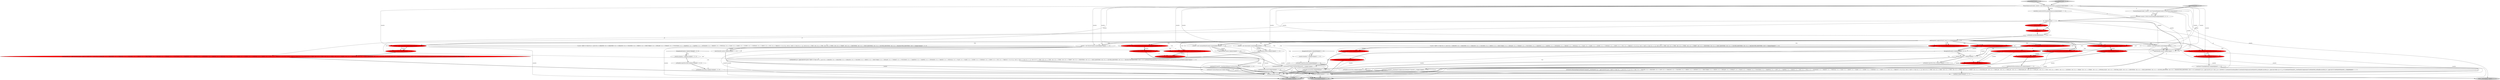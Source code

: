 digraph {
2 [style = filled, label = "setState(577)@@@7@@@['1', '0', '0']", fillcolor = red, shape = ellipse image = "AAA1AAABBB1BBB"];
45 [style = filled, label = "(((_la) & ~0x3f) == 0 && ((1L << _la) & ((1L << ANALYZE) | (1L << ANALYZED) | (1L << CATALOGS) | (1L << COLUMNS) | (1L << DEBUG) | (1L << EXECUTABLE) | (1L << EXPLAIN) | (1L << FORMAT) | (1L << FUNCTIONS) | (1L << GRAPHVIZ) | (1L << MAPPED) | (1L << OPTIMIZED) | (1L << PARSED) | (1L << PHYSICAL) | (1L << PLAN) | (1L << RLIKE) | (1L << QUERY) | (1L << SCHEMAS) | (1L << SHOW) | (1L << SYS) | (1L << TABLES))) != 0) || ((((_la - 64)) & ~0x3f) == 0 && ((1L << (_la - 64)) & ((1L << (TEXT - 64)) | (1L << (TYPE - 64)) | (1L << (TYPES - 64)) | (1L << (VERIFY - 64)) | (1L << (IDENTIFIER - 64)) | (1L << (DIGIT_IDENTIFIER - 64)) | (1L << (QUOTED_IDENTIFIER - 64)) | (1L << (BACKQUOTED_IDENTIFIER - 64)))) != 0)@@@36@@@['0', '1', '0']", fillcolor = white, shape = diamond image = "AAA0AAABBB2BBB"];
48 [style = filled, label = "enterOuterAlt(_localctx,7)@@@67@@@['0', '1', '0']", fillcolor = red, shape = ellipse image = "AAA1AAABBB2BBB"];
60 [style = filled, label = "{setState(565)functionExpression()}@@@50@@@['0', '1', '0']", fillcolor = white, shape = ellipse image = "AAA0AAABBB2BBB"];
1 [style = filled, label = "enterOuterAlt(_localctx,7)@@@63@@@['1', '0', '0']", fillcolor = red, shape = ellipse image = "AAA1AAABBB1BBB"];
58 [style = filled, label = "{exitRule()}@@@91@@@['0', '1', '0']", fillcolor = white, shape = ellipse image = "AAA0AAABBB2BBB"];
5 [style = filled, label = "{setState(567)match(T__0)setState(568)query()setState(569)match(T__1)}@@@64@@@['1', '0', '0']", fillcolor = white, shape = ellipse image = "AAA0AAABBB1BBB"];
32 [style = filled, label = "_localctx = new CastContext(_localctx)@@@10@@@['1', '1', '0']", fillcolor = white, shape = ellipse image = "AAA0AAABBB1BBB"];
62 [style = filled, label = "_errHandler.reportError(this,re)@@@51@@@['0', '0', '1']", fillcolor = white, shape = ellipse image = "AAA0AAABBB3BBB"];
30 [style = filled, label = "{setState(566)match(T__0)setState(567)query()setState(568)match(T__1)}@@@57@@@['1', '1', '0']", fillcolor = white, shape = ellipse image = "AAA0AAABBB1BBB"];
19 [style = filled, label = "enterOuterAlt(_localctx,6)@@@56@@@['1', '0', '0']", fillcolor = red, shape = ellipse image = "AAA1AAABBB1BBB"];
13 [style = filled, label = "int _la@@@5@@@['1', '1', '1']", fillcolor = white, shape = ellipse image = "AAA0AAABBB1BBB"];
23 [style = filled, label = "getInterpreter().adaptivePredict(_input,76,_ctx)@@@9@@@['1', '1', '0']", fillcolor = white, shape = diamond image = "AAA0AAABBB1BBB"];
10 [style = filled, label = "enterRule(_localctx,60,RULE_primaryExpression)@@@4@@@['1', '1', '0']", fillcolor = white, shape = ellipse image = "AAA0AAABBB1BBB"];
17 [style = filled, label = "RecognitionException re@@@100@@@['1', '0', '0']", fillcolor = white, shape = diamond image = "AAA0AAABBB1BBB"];
6 [style = filled, label = "PrimaryExpressionContext _localctx = new PrimaryExpressionContext(_ctx,getState())@@@3@@@['1', '1', '0']", fillcolor = white, shape = ellipse image = "AAA0AAABBB1BBB"];
4 [style = filled, label = "_errHandler.recover(this,re)@@@89@@@['1', '1', '0']", fillcolor = white, shape = ellipse image = "AAA0AAABBB1BBB"];
31 [style = filled, label = "_localctx.exception = re@@@101@@@['1', '0', '0']", fillcolor = white, shape = ellipse image = "AAA0AAABBB1BBB"];
34 [style = filled, label = "return _localctx@@@108@@@['1', '0', '0']", fillcolor = lightgray, shape = ellipse image = "AAA0AAABBB1BBB"];
43 [style = filled, label = "_localctx = new StarContext(_localctx)@@@31@@@['1', '1', '0']", fillcolor = white, shape = ellipse image = "AAA0AAABBB1BBB"];
36 [style = filled, label = "_localctx = new DereferenceContext(_localctx)@@@80@@@['1', '0', '0']", fillcolor = red, shape = ellipse image = "AAA1AAABBB1BBB"];
57 [style = filled, label = "enterOuterAlt(_localctx,5)@@@49@@@['0', '1', '0']", fillcolor = red, shape = ellipse image = "AAA1AAABBB2BBB"];
68 [style = filled, label = "enterRule(_localctx,72,RULE_functionTemplate)@@@4@@@['0', '0', '1']", fillcolor = white, shape = ellipse image = "AAA0AAABBB3BBB"];
38 [style = filled, label = "_localctx = new ExtractContext(_localctx)@@@17@@@['1', '1', '0']", fillcolor = white, shape = ellipse image = "AAA0AAABBB1BBB"];
67 [style = filled, label = "{exitRule()}@@@54@@@['0', '0', '1']", fillcolor = white, shape = ellipse image = "AAA0AAABBB3BBB"];
3 [style = filled, label = "_localctx.exception = re@@@50@@@['1', '0', '1']", fillcolor = white, shape = ellipse image = "AAA0AAABBB1BBB"];
47 [style = filled, label = "enterOuterAlt(_localctx,6)@@@56@@@['0', '1', '0']", fillcolor = red, shape = ellipse image = "AAA1AAABBB2BBB"];
65 [style = filled, label = "return _localctx@@@57@@@['0', '0', '1']", fillcolor = lightgray, shape = ellipse image = "AAA0AAABBB3BBB"];
39 [style = filled, label = "enterOuterAlt(_localctx,5)@@@39@@@['1', '0', '0']", fillcolor = red, shape = ellipse image = "AAA1AAABBB1BBB"];
44 [style = filled, label = "_localctx = new FunctionContext(_localctx)@@@48@@@['0', '1', '0']", fillcolor = red, shape = ellipse image = "AAA1AAABBB2BBB"];
29 [style = filled, label = "enterOuterAlt(_localctx,2)@@@18@@@['1', '1', '0']", fillcolor = white, shape = ellipse image = "AAA0AAABBB1BBB"];
54 [style = filled, label = "enterOuterAlt(_localctx,8)@@@74@@@['0', '1', '0']", fillcolor = red, shape = ellipse image = "AAA1AAABBB2BBB"];
7 [style = filled, label = "_errHandler.sync(this)@@@8@@@['1', '1', '0']", fillcolor = white, shape = ellipse image = "AAA0AAABBB1BBB"];
15 [style = filled, label = "enterOuterAlt(_localctx,3)@@@25@@@['1', '1', '0']", fillcolor = white, shape = ellipse image = "AAA0AAABBB1BBB"];
46 [style = filled, label = "primaryExpression['0', '1', '0']", fillcolor = lightgray, shape = diamond image = "AAA0AAABBB2BBB"];
59 [style = filled, label = "return _localctx@@@94@@@['0', '1', '0']", fillcolor = lightgray, shape = ellipse image = "AAA0AAABBB2BBB"];
55 [style = filled, label = "_localctx = new DereferenceContext(_localctx)@@@66@@@['0', '1', '0']", fillcolor = red, shape = ellipse image = "AAA1AAABBB2BBB"];
61 [style = filled, label = "setState(575)@@@7@@@['0', '1', '0']", fillcolor = red, shape = ellipse image = "AAA1AAABBB2BBB"];
52 [style = filled, label = "RecognitionException re@@@86@@@['0', '1', '0']", fillcolor = white, shape = diamond image = "AAA0AAABBB2BBB"];
66 [style = filled, label = "FunctionTemplateContext _localctx = new FunctionTemplateContext(_ctx,getState())@@@3@@@['0', '0', '1']", fillcolor = white, shape = ellipse image = "AAA0AAABBB3BBB"];
21 [style = filled, label = "{setState(614)functionName()setState(615)match(T__0)setState(627)_la = _input.LA(1)if ((((_la) & ~0x3f) == 0 && ((1L << _la) & ((1L << T__0) | (1L << ALL) | (1L << ANALYZE) | (1L << ANALYZED) | (1L << CAST) | (1L << CATALOGS) | (1L << COLUMNS) | (1L << DEBUG) | (1L << DISTINCT) | (1L << EXECUTABLE) | (1L << EXISTS) | (1L << EXPLAIN) | (1L << EXTRACT) | (1L << FALSE) | (1L << FORMAT) | (1L << FUNCTIONS) | (1L << GRAPHVIZ) | (1L << LEFT) | (1L << MAPPED) | (1L << MATCH) | (1L << NOT) | (1L << NULL) | (1L << OPTIMIZED) | (1L << PARSED) | (1L << PHYSICAL) | (1L << PLAN) | (1L << RIGHT) | (1L << RLIKE) | (1L << QUERY) | (1L << SCHEMAS) | (1L << SHOW) | (1L << SYS) | (1L << TABLES))) != 0) || ((((_la - 64)) & ~0x3f) == 0 && ((1L << (_la - 64)) & ((1L << (TEXT - 64)) | (1L << (TRUE - 64)) | (1L << (TYPE - 64)) | (1L << (TYPES - 64)) | (1L << (VERIFY - 64)) | (1L << (FUNCTION_ESC - 64)) | (1L << (DATE_ESC - 64)) | (1L << (TIME_ESC - 64)) | (1L << (TIMESTAMP_ESC - 64)) | (1L << (GUID_ESC - 64)) | (1L << (PLUS - 64)) | (1L << (MINUS - 64)) | (1L << (ASTERISK - 64)) | (1L << (PARAM - 64)) | (1L << (STRING - 64)) | (1L << (INTEGER_VALUE - 64)) | (1L << (DECIMAL_VALUE - 64)) | (1L << (IDENTIFIER - 64)) | (1L << (DIGIT_IDENTIFIER - 64)) | (1L << (QUOTED_IDENTIFIER - 64)) | (1L << (BACKQUOTED_IDENTIFIER - 64)))) != 0)) {{setState(617)_la = _input.LA(1)if (_la == ALL || _la == DISTINCT) {{setState(616)setQuantifier()}}setState(619)expression()setState(624)_errHandler.sync(this)_la = _input.LA(1)while (_la == T__2) {{{setState(620)match(T__2)setState(621)expression()}}setState(626)_errHandler.sync(this)_la = _input.LA(1)}}}setState(629)match(T__1)}@@@8@@@['1', '1', '1']", fillcolor = white, shape = ellipse image = "AAA0AAABBB1BBB"];
12 [style = filled, label = "(((_la) & ~0x3f) == 0 && ((1L << _la) & ((1L << ANALYZE) | (1L << ANALYZED) | (1L << CATALOGS) | (1L << COLUMNS) | (1L << DEBUG) | (1L << EXECUTABLE) | (1L << EXPLAIN) | (1L << FORMAT) | (1L << FUNCTIONS) | (1L << GRAPHVIZ) | (1L << MAPPED) | (1L << OPTIMIZED) | (1L << PARSED) | (1L << PHYSICAL) | (1L << PLAN) | (1L << RLIKE) | (1L << QUERY) | (1L << SCHEMAS) | (1L << SHOW) | (1L << SYS) | (1L << TABLES))) != 0) || ((((_la - 64)) & ~0x3f) == 0 && ((1L << (_la - 64)) & ((1L << (TEXT - 64)) | (1L << (TYPE - 64)) | (1L << (TYPES - 64)) | (1L << (VERIFY - 64)) | (1L << (IDENTIFIER - 64)) | (1L << (DIGIT_IDENTIFIER - 64)) | (1L << (QUOTED_IDENTIFIER - 64)) | (1L << (BACKQUOTED_IDENTIFIER - 64)))) != 0)@@@43@@@['1', '0', '0']", fillcolor = white, shape = diamond image = "AAA0AAABBB1BBB"];
51 [style = filled, label = "_errHandler.reportError(this,re)@@@88@@@['0', '1', '0']", fillcolor = white, shape = ellipse image = "AAA0AAABBB2BBB"];
14 [style = filled, label = "enterOuterAlt(_localctx,1)@@@7@@@['1', '1', '1']", fillcolor = white, shape = ellipse image = "AAA0AAABBB1BBB"];
16 [style = filled, label = "_localctx = new ColumnReferenceContext(_localctx)@@@73@@@['1', '0', '0']", fillcolor = red, shape = ellipse image = "AAA1AAABBB1BBB"];
27 [style = filled, label = "{setState(562)_la = _input.LA(1)if ((((_la) & ~0x3f) == 0 && ((1L << _la) & ((1L << ANALYZE) | (1L << ANALYZED) | (1L << CATALOGS) | (1L << COLUMNS) | (1L << DEBUG) | (1L << EXECUTABLE) | (1L << EXPLAIN) | (1L << FORMAT) | (1L << FUNCTIONS) | (1L << GRAPHVIZ) | (1L << MAPPED) | (1L << OPTIMIZED) | (1L << PARSED) | (1L << PHYSICAL) | (1L << PLAN) | (1L << RLIKE) | (1L << QUERY) | (1L << SCHEMAS) | (1L << SHOW) | (1L << SYS) | (1L << TABLES))) != 0) || ((((_la - 64)) & ~0x3f) == 0 && ((1L << (_la - 64)) & ((1L << (TEXT - 64)) | (1L << (TYPE - 64)) | (1L << (TYPES - 64)) | (1L << (VERIFY - 64)) | (1L << (IDENTIFIER - 64)) | (1L << (DIGIT_IDENTIFIER - 64)) | (1L << (QUOTED_IDENTIFIER - 64)) | (1L << (BACKQUOTED_IDENTIFIER - 64)))) != 0)) {{setState(559)qualifiedName()setState(560)match(DOT)}}setState(564)match(ASTERISK)}@@@33@@@['1', '1', '0']", fillcolor = white, shape = ellipse image = "AAA0AAABBB1BBB"];
41 [style = filled, label = "_errHandler.reportError(this,re)@@@102@@@['1', '0', '0']", fillcolor = white, shape = ellipse image = "AAA0AAABBB1BBB"];
33 [style = filled, label = "_errHandler.recover(this,re)@@@103@@@['1', '0', '0']", fillcolor = white, shape = ellipse image = "AAA0AAABBB1BBB"];
56 [style = filled, label = "_localctx.exception = re@@@87@@@['0', '1', '0']", fillcolor = white, shape = ellipse image = "AAA0AAABBB2BBB"];
9 [style = filled, label = "_localctx = new StarContext(_localctx)@@@38@@@['1', '0', '0']", fillcolor = red, shape = ellipse image = "AAA1AAABBB1BBB"];
42 [style = filled, label = "primaryExpression['1', '0', '0']", fillcolor = lightgray, shape = diamond image = "AAA0AAABBB1BBB"];
49 [style = filled, label = "{setState(570)qualifiedName()}@@@68@@@['0', '1', '0']", fillcolor = white, shape = ellipse image = "AAA0AAABBB2BBB"];
28 [style = filled, label = "_localctx = new ConstantDefaultContext(_localctx)@@@24@@@['1', '1', '0']", fillcolor = white, shape = ellipse image = "AAA0AAABBB1BBB"];
22 [style = filled, label = "{setState(558)constant()}@@@26@@@['1', '1', '0']", fillcolor = white, shape = ellipse image = "AAA0AAABBB1BBB"];
40 [style = filled, label = "{setState(557)extractExpression()}@@@19@@@['1', '1', '0']", fillcolor = white, shape = ellipse image = "AAA0AAABBB1BBB"];
35 [style = filled, label = "_localctx = new SubqueryExpressionContext(_localctx)@@@62@@@['1', '0', '0']", fillcolor = red, shape = ellipse image = "AAA1AAABBB1BBB"];
50 [style = filled, label = "_localctx = new ParenthesizedExpressionContext(_localctx)@@@73@@@['0', '1', '0']", fillcolor = red, shape = ellipse image = "AAA1AAABBB2BBB"];
24 [style = filled, label = "enterOuterAlt(_localctx,8)@@@74@@@['1', '0', '0']", fillcolor = red, shape = ellipse image = "AAA1AAABBB1BBB"];
18 [style = filled, label = "{setState(572)qualifiedName()}@@@82@@@['1', '0', '0']", fillcolor = red, shape = ellipse image = "AAA1AAABBB1BBB"];
64 [style = filled, label = "_errHandler.recover(this,re)@@@52@@@['0', '0', '1']", fillcolor = white, shape = ellipse image = "AAA0AAABBB3BBB"];
25 [style = filled, label = "{setState(571)match(T__0)setState(572)expression()setState(573)match(T__1)}@@@75@@@['1', '1', '0']", fillcolor = white, shape = ellipse image = "AAA0AAABBB1BBB"];
11 [style = filled, label = "{setState(563)_la = _input.LA(1)if ((((_la) & ~0x3f) == 0 && ((1L << _la) & ((1L << ANALYZE) | (1L << ANALYZED) | (1L << CATALOGS) | (1L << COLUMNS) | (1L << DEBUG) | (1L << EXECUTABLE) | (1L << EXPLAIN) | (1L << FORMAT) | (1L << FUNCTIONS) | (1L << GRAPHVIZ) | (1L << MAPPED) | (1L << OPTIMIZED) | (1L << PARSED) | (1L << PHYSICAL) | (1L << PLAN) | (1L << RLIKE) | (1L << QUERY) | (1L << SCHEMAS) | (1L << SHOW) | (1L << SYS) | (1L << TABLES))) != 0) || ((((_la - 64)) & ~0x3f) == 0 && ((1L << (_la - 64)) & ((1L << (TEXT - 64)) | (1L << (TYPE - 64)) | (1L << (TYPES - 64)) | (1L << (VERIFY - 64)) | (1L << (IDENTIFIER - 64)) | (1L << (DIGIT_IDENTIFIER - 64)) | (1L << (QUOTED_IDENTIFIER - 64)) | (1L << (BACKQUOTED_IDENTIFIER - 64)))) != 0)) {{setState(560)qualifiedName()setState(561)match(DOT)}}setState(565)match(ASTERISK)}@@@40@@@['1', '0', '0']", fillcolor = red, shape = ellipse image = "AAA1AAABBB1BBB"];
20 [style = filled, label = "RecognitionException re@@@49@@@['1', '0', '1']", fillcolor = white, shape = diamond image = "AAA0AAABBB1BBB"];
53 [style = filled, label = "_localctx = new SubqueryExpressionContext(_localctx)@@@55@@@['0', '1', '0']", fillcolor = red, shape = ellipse image = "AAA1AAABBB2BBB"];
63 [style = filled, label = "functionTemplate['0', '0', '1']", fillcolor = lightgray, shape = diamond image = "AAA0AAABBB3BBB"];
26 [style = filled, label = "{exitRule()}@@@105@@@['1', '0', '0']", fillcolor = white, shape = ellipse image = "AAA0AAABBB1BBB"];
8 [style = filled, label = "_localctx = new FunctionContext(_localctx)@@@55@@@['1', '0', '0']", fillcolor = red, shape = ellipse image = "AAA1AAABBB1BBB"];
37 [style = filled, label = "enterOuterAlt(_localctx,4)@@@32@@@['1', '1', '0']", fillcolor = white, shape = ellipse image = "AAA0AAABBB1BBB"];
0 [style = filled, label = "_localctx = new ParenthesizedExpressionContext(_localctx)@@@87@@@['1', '0', '0']", fillcolor = red, shape = ellipse image = "AAA1AAABBB1BBB"];
1->5 [style = bold, label=""];
6->16 [style = solid, label="_localctx"];
37->27 [style = bold, label=""];
13->27 [style = solid, label="_la"];
26->34 [style = bold, label=""];
21->58 [style = bold, label=""];
6->0 [style = solid, label="_localctx"];
53->47 [style = bold, label=""];
27->58 [style = bold, label=""];
52->51 [style = dotted, label="true"];
3->4 [style = bold, label=""];
3->62 [style = bold, label=""];
36->20 [style = bold, label=""];
23->28 [style = bold, label=""];
28->59 [style = solid, label="_localctx"];
6->53 [style = solid, label="_localctx"];
55->48 [style = bold, label=""];
21->26 [style = bold, label=""];
63->66 [style = bold, label=""];
23->44 [style = dotted, label="true"];
38->59 [style = solid, label="_localctx"];
25->58 [style = bold, label=""];
40->26 [style = bold, label=""];
58->59 [style = bold, label=""];
23->36 [style = bold, label=""];
66->14 [style = solid, label="_localctx"];
40->58 [style = bold, label=""];
66->65 [style = solid, label="_localctx"];
23->15 [style = dotted, label="true"];
21->67 [style = bold, label=""];
10->68 [style = dashed, label="0"];
23->29 [style = dotted, label="true"];
35->34 [style = solid, label="_localctx"];
50->54 [style = bold, label=""];
35->1 [style = solid, label="_localctx"];
13->14 [style = bold, label=""];
6->8 [style = solid, label="_localctx"];
23->44 [style = bold, label=""];
0->3 [style = bold, label=""];
23->57 [style = dotted, label="true"];
3->54 [style = dashed, label="0"];
48->49 [style = bold, label=""];
9->39 [style = bold, label=""];
49->58 [style = bold, label=""];
28->34 [style = solid, label="_localctx"];
50->59 [style = solid, label="_localctx"];
23->55 [style = dotted, label="true"];
46->6 [style = bold, label=""];
36->20 [style = solid, label="_localctx"];
36->34 [style = solid, label="_localctx"];
30->26 [style = bold, label=""];
24->48 [style = dashed, label="0"];
6->38 [style = solid, label="_localctx"];
57->60 [style = bold, label=""];
23->43 [style = dotted, label="true"];
20->3 [style = bold, label=""];
30->58 [style = bold, label=""];
23->19 [style = dotted, label="true"];
23->8 [style = bold, label=""];
6->50 [style = solid, label="_localctx"];
23->9 [style = dotted, label="true"];
0->3 [style = solid, label="_localctx"];
50->54 [style = solid, label="_localctx"];
23->50 [style = dotted, label="true"];
56->51 [style = bold, label=""];
38->29 [style = solid, label="_localctx"];
23->35 [style = bold, label=""];
20->18 [style = bold, label=""];
2->61 [style = dashed, label="0"];
23->14 [style = dotted, label="true"];
28->15 [style = solid, label="_localctx"];
54->25 [style = bold, label=""];
23->1 [style = dotted, label="true"];
1->47 [style = dashed, label="0"];
61->7 [style = bold, label=""];
7->23 [style = bold, label=""];
25->26 [style = bold, label=""];
13->61 [style = bold, label=""];
31->41 [style = bold, label=""];
23->3 [style = dotted, label="true"];
20->3 [style = dotted, label="true"];
29->40 [style = bold, label=""];
23->53 [style = dotted, label="true"];
0->50 [style = dashed, label="0"];
17->33 [style = dotted, label="true"];
23->24 [style = dotted, label="true"];
14->21 [style = bold, label=""];
11->26 [style = bold, label=""];
44->57 [style = bold, label=""];
27->26 [style = bold, label=""];
44->57 [style = solid, label="_localctx"];
23->16 [style = dotted, label="true"];
22->26 [style = bold, label=""];
6->28 [style = solid, label="_localctx"];
51->4 [style = bold, label=""];
6->66 [style = dashed, label="0"];
20->62 [style = dotted, label="true"];
16->24 [style = bold, label=""];
23->28 [style = dotted, label="true"];
18->26 [style = bold, label=""];
23->43 [style = bold, label=""];
23->32 [style = bold, label=""];
5->26 [style = bold, label=""];
66->68 [style = solid, label="_localctx"];
32->14 [style = bold, label=""];
52->56 [style = dotted, label="true"];
32->34 [style = solid, label="_localctx"];
23->0 [style = bold, label=""];
15->22 [style = bold, label=""];
33->26 [style = bold, label=""];
23->32 [style = dotted, label="true"];
60->58 [style = bold, label=""];
23->39 [style = dotted, label="true"];
23->38 [style = dotted, label="true"];
23->20 [style = dotted, label="true"];
4->58 [style = bold, label=""];
6->36 [style = solid, label="_localctx"];
35->1 [style = bold, label=""];
10->13 [style = bold, label=""];
22->58 [style = bold, label=""];
55->59 [style = solid, label="_localctx"];
6->9 [style = solid, label="_localctx"];
24->25 [style = bold, label=""];
16->34 [style = solid, label="_localctx"];
6->10 [style = bold, label=""];
20->64 [style = dotted, label="true"];
23->35 [style = dotted, label="true"];
8->34 [style = solid, label="_localctx"];
23->45 [style = dotted, label="true"];
8->19 [style = solid, label="_localctx"];
23->36 [style = dotted, label="true"];
64->67 [style = bold, label=""];
9->34 [style = solid, label="_localctx"];
41->33 [style = bold, label=""];
8->44 [style = dashed, label="0"];
9->39 [style = solid, label="_localctx"];
6->55 [style = solid, label="_localctx"];
23->0 [style = dotted, label="true"];
23->50 [style = bold, label=""];
13->2 [style = bold, label=""];
32->59 [style = solid, label="_localctx"];
38->34 [style = solid, label="_localctx"];
17->41 [style = dotted, label="true"];
23->16 [style = bold, label=""];
43->34 [style = solid, label="_localctx"];
23->47 [style = dotted, label="true"];
23->54 [style = dotted, label="true"];
13->21 [style = solid, label="_la"];
28->15 [style = bold, label=""];
23->8 [style = dotted, label="true"];
44->59 [style = solid, label="_localctx"];
6->43 [style = solid, label="_localctx"];
6->32 [style = solid, label="_localctx"];
8->19 [style = bold, label=""];
23->48 [style = dotted, label="true"];
19->57 [style = dashed, label="0"];
17->31 [style = bold, label=""];
38->29 [style = bold, label=""];
6->10 [style = solid, label="_localctx"];
66->68 [style = bold, label=""];
4->26 [style = bold, label=""];
52->56 [style = bold, label=""];
43->37 [style = bold, label=""];
62->64 [style = bold, label=""];
39->11 [style = bold, label=""];
67->65 [style = bold, label=""];
6->35 [style = solid, label="_localctx"];
47->30 [style = bold, label=""];
23->37 [style = dotted, label="true"];
17->31 [style = dotted, label="true"];
53->47 [style = solid, label="_localctx"];
42->6 [style = bold, label=""];
43->37 [style = solid, label="_localctx"];
55->48 [style = solid, label="_localctx"];
23->38 [style = bold, label=""];
0->34 [style = solid, label="_localctx"];
43->59 [style = solid, label="_localctx"];
13->11 [style = solid, label="_la"];
6->44 [style = solid, label="_localctx"];
53->59 [style = solid, label="_localctx"];
23->53 [style = bold, label=""];
32->14 [style = solid, label="_localctx"];
52->4 [style = dotted, label="true"];
2->7 [style = bold, label=""];
68->13 [style = bold, label=""];
23->12 [style = dotted, label="true"];
16->55 [style = dashed, label="0"];
23->9 [style = bold, label=""];
16->24 [style = solid, label="_localctx"];
23->55 [style = bold, label=""];
19->30 [style = bold, label=""];
35->53 [style = dashed, label="0"];
}

